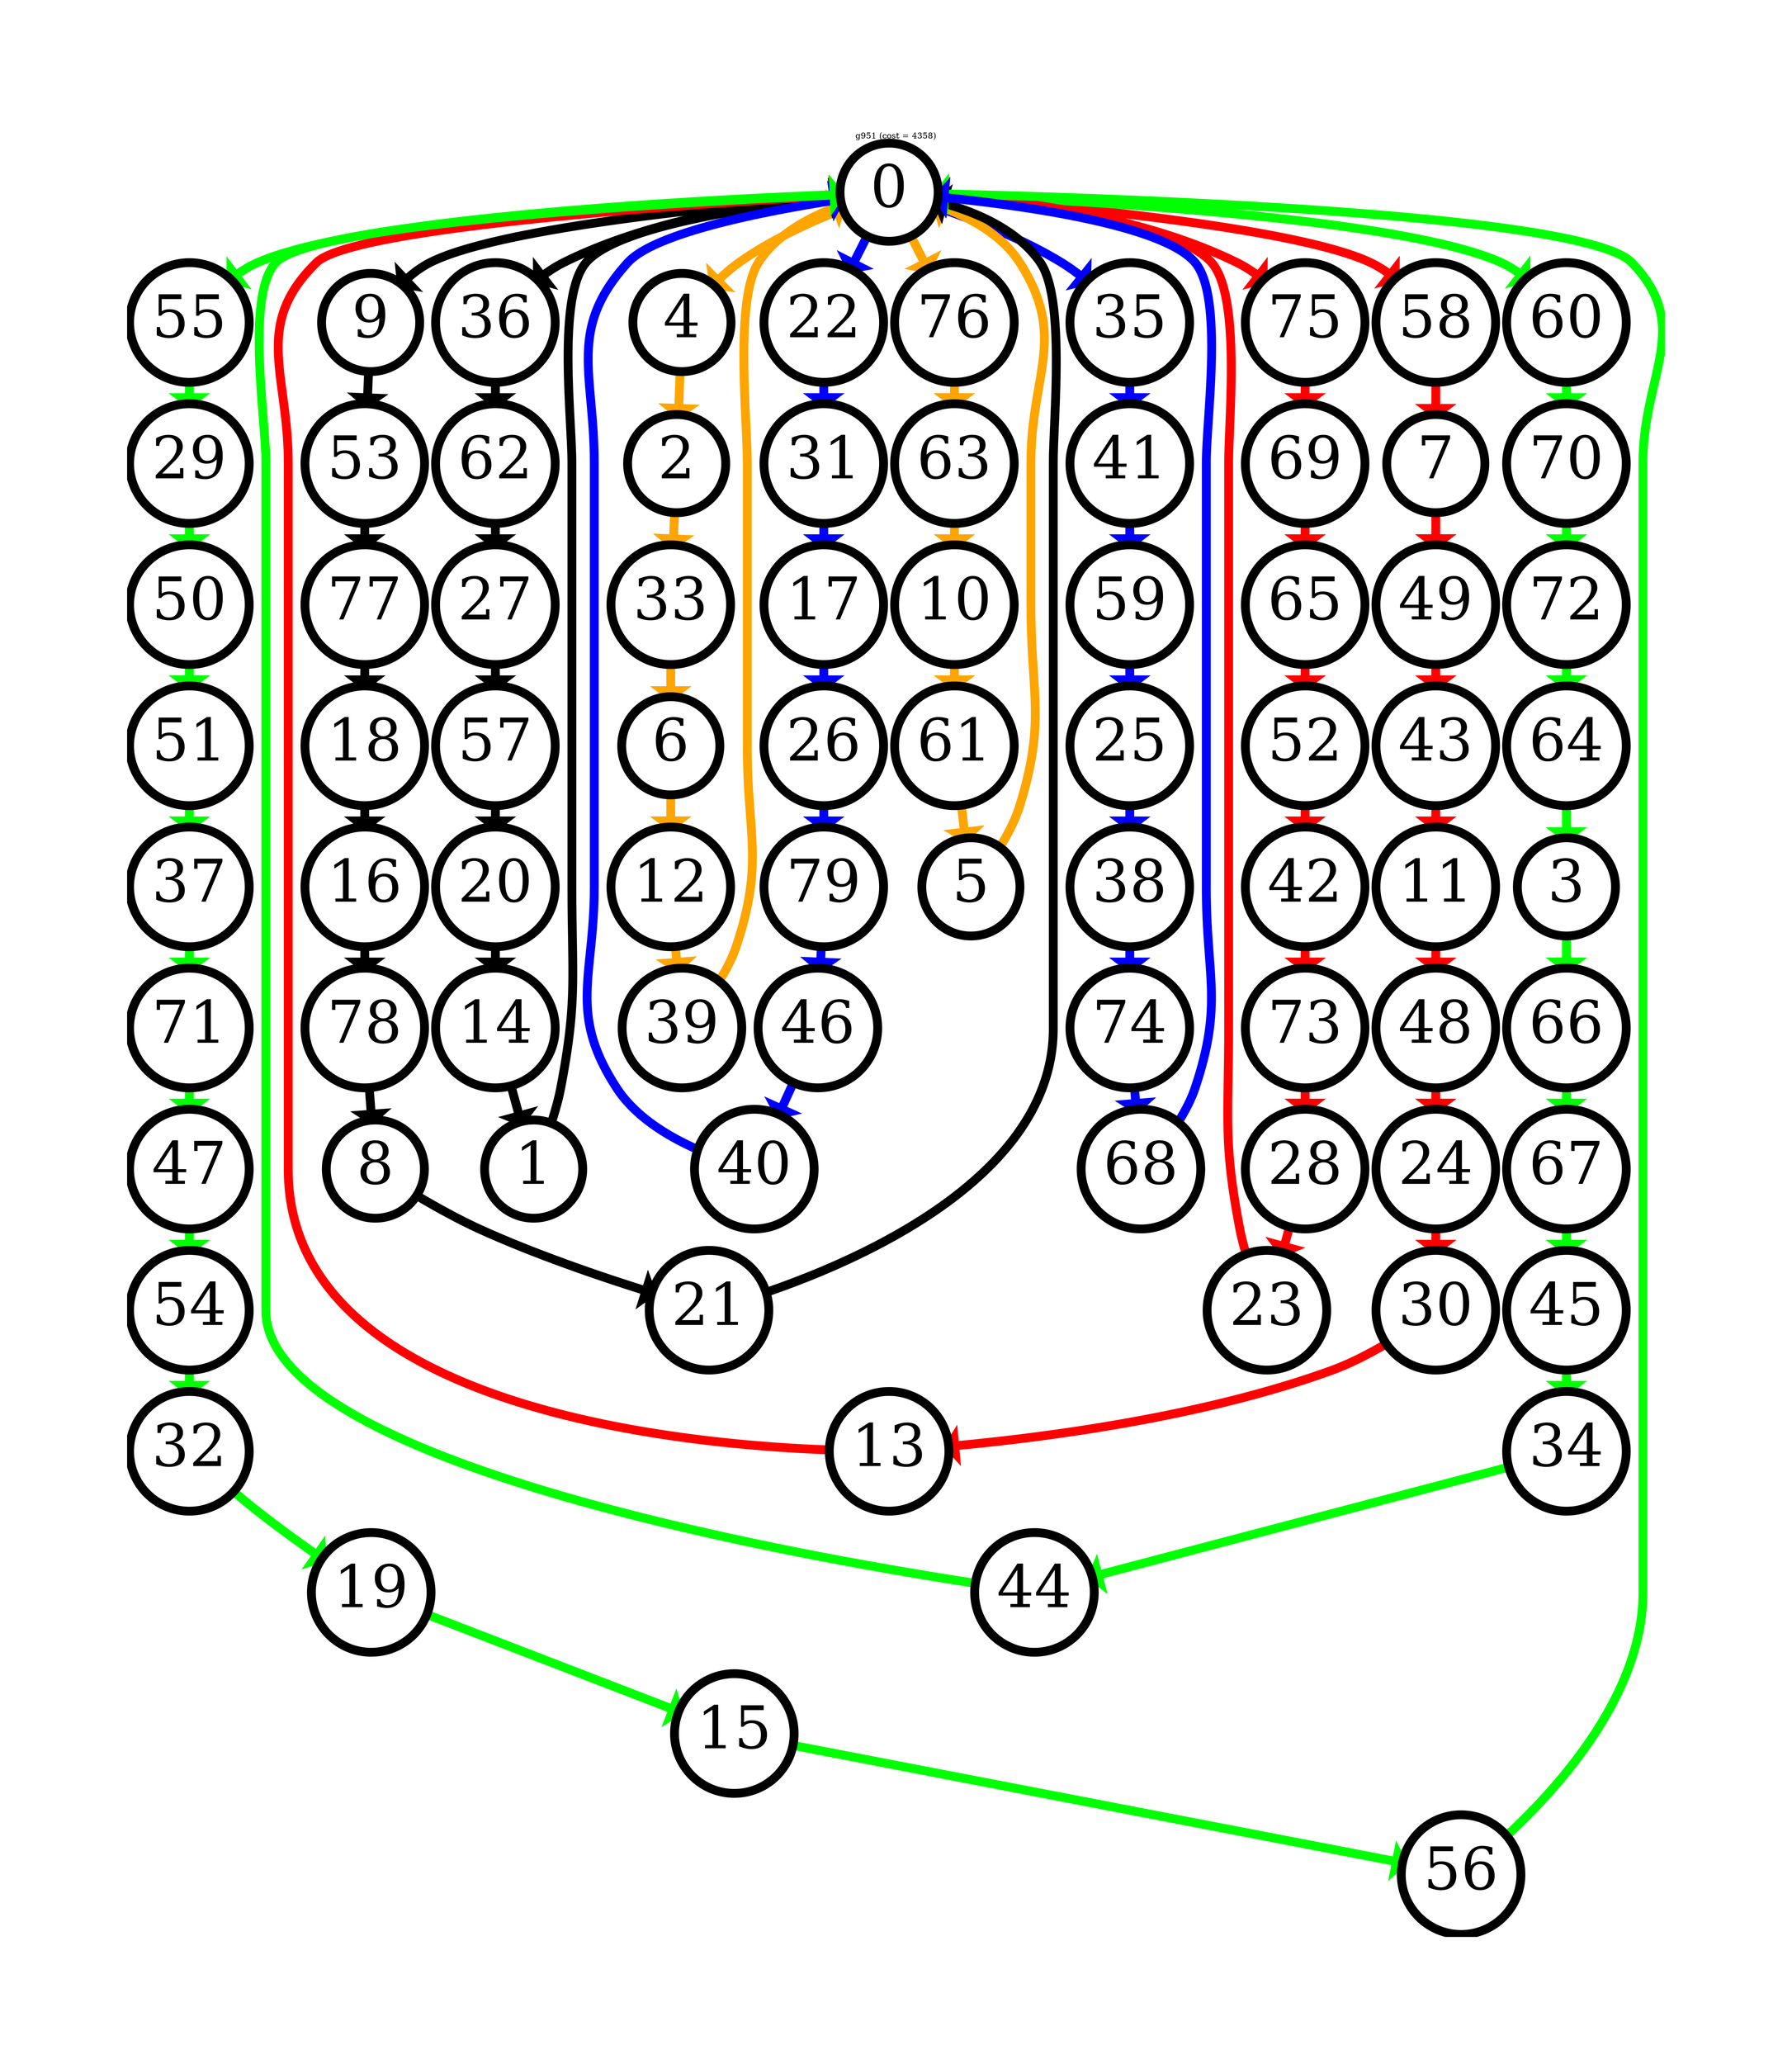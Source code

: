 digraph g {
labelloc="t";
label="g951 (cost = 4358)";
margin="3,3!";
outputorder="edgesfirst";
node [fontsize = 100, shape=circle, fillcolor=white, style=filled];
0 [pos = "92,92!", penwidth=15];
1 [pos = "88,58!", penwidth=15];
2 [pos = "70,6!", penwidth=15];
3 [pos = "57,59!", penwidth=15];
4 [pos = "0,98!", penwidth=15];
5 [pos = "61,38!", penwidth=15];
6 [pos = "65,22!", penwidth=15];
7 [pos = "91,52!", penwidth=15];
8 [pos = "59,2!", penwidth=15];
9 [pos = "3,54!", penwidth=15];
10 [pos = "95,38!", penwidth=15];
11 [pos = "80,28!", penwidth=15];
12 [pos = "66,42!", penwidth=15];
13 [pos = "79,74!", penwidth=15];
14 [pos = "99,25!", penwidth=15];
15 [pos = "20,43!", penwidth=15];
16 [pos = "40,3!", penwidth=15];
17 [pos = "50,42!", penwidth=15];
18 [pos = "97,0!", penwidth=15];
19 [pos = "21,19!", penwidth=15];
20 [pos = "36,21!", penwidth=15];
21 [pos = "100,61!", penwidth=15];
22 [pos = "11,85!", penwidth=15];
23 [pos = "69,35!", penwidth=15];
24 [pos = "69,22!", penwidth=15];
25 [pos = "29,35!", penwidth=15];
26 [pos = "14,9!", penwidth=15];
27 [pos = "50,33!", penwidth=15];
28 [pos = "89,17!", penwidth=15];
29 [pos = "57,44!", penwidth=15];
30 [pos = "60,25!", penwidth=15];
31 [pos = "48,42!", penwidth=15];
32 [pos = "17,93!", penwidth=15];
33 [pos = "21,50!", penwidth=15];
34 [pos = "77,18!", penwidth=15];
35 [pos = "2,4!", penwidth=15];
36 [pos = "63,83!", penwidth=15];
37 [pos = "68,6!", penwidth=15];
38 [pos = "41,95!", penwidth=15];
39 [pos = "48,54!", penwidth=15];
40 [pos = "98,73!", penwidth=15];
41 [pos = "26,38!", penwidth=15];
42 [pos = "69,76!", penwidth=15];
43 [pos = "40,1!", penwidth=15];
44 [pos = "65,41!", penwidth=15];
45 [pos = "14,86!", penwidth=15];
46 [pos = "32,39!", penwidth=15];
47 [pos = "14,24!", penwidth=15];
48 [pos = "96,5!", penwidth=15];
49 [pos = "82,98!", penwidth=15];
50 [pos = "23,85!", penwidth=15];
51 [pos = "63,69!", penwidth=15];
52 [pos = "87,19!", penwidth=15];
53 [pos = "56,75!", penwidth=15];
54 [pos = "15,63!", penwidth=15];
55 [pos = "10,45!", penwidth=15];
56 [pos = "7,30!", penwidth=15];
57 [pos = "31,11!", penwidth=15];
58 [pos = "36,93!", penwidth=15];
59 [pos = "50,31!", penwidth=15];
60 [pos = "49,52!", penwidth=15];
61 [pos = "39,10!", penwidth=15];
62 [pos = "76,40!", penwidth=15];
63 [pos = "83,34!", penwidth=15];
64 [pos = "33,51!", penwidth=15];
65 [pos = "0,15!", penwidth=15];
66 [pos = "52,82!", penwidth=15];
67 [pos = "52,82!", penwidth=15];
68 [pos = "46,6!", penwidth=15];
69 [pos = "3,26!", penwidth=15];
70 [pos = "46,80!", penwidth=15];
71 [pos = "94,30!", penwidth=15];
72 [pos = "26,76!", penwidth=15];
73 [pos = "75,92!", penwidth=15];
74 [pos = "57,51!", penwidth=15];
75 [pos = "34,21!", penwidth=15];
76 [pos = "28,80!", penwidth=15];
77 [pos = "59,66!", penwidth=15];
78 [pos = "51,16!", penwidth=15];
79 [pos = "87,11!", penwidth=15];
0->35 [color=blue, penwidth=15];
35->41 [color=blue, penwidth=15];
41->59 [color=blue, penwidth=15];
59->25 [color=blue, penwidth=15];
25->38 [color=blue, penwidth=15];
38->74 [color=blue, penwidth=15];
74->68 [color=blue, penwidth=15];
68->0 [color=blue, penwidth=15];
0->58 [color=red, penwidth=15];
58->7 [color=red, penwidth=15];
7->49 [color=red, penwidth=15];
49->43 [color=red, penwidth=15];
43->11 [color=red, penwidth=15];
11->48 [color=red, penwidth=15];
48->24 [color=red, penwidth=15];
24->30 [color=red, penwidth=15];
30->13 [color=red, penwidth=15];
13->0 [color=red, penwidth=15];
0->9 [color=black, penwidth=15];
9->53 [color=black, penwidth=15];
53->77 [color=black, penwidth=15];
77->18 [color=black, penwidth=15];
18->16 [color=black, penwidth=15];
16->78 [color=black, penwidth=15];
78->8 [color=black, penwidth=15];
8->21 [color=black, penwidth=15];
21->0 [color=black, penwidth=15];
0->60 [color=green, penwidth=15];
60->70 [color=green, penwidth=15];
70->72 [color=green, penwidth=15];
72->64 [color=green, penwidth=15];
64->3 [color=green, penwidth=15];
3->66 [color=green, penwidth=15];
66->67 [color=green, penwidth=15];
67->45 [color=green, penwidth=15];
45->34 [color=green, penwidth=15];
34->44 [color=green, penwidth=15];
44->0 [color=green, penwidth=15];
0->76 [color=orange, penwidth=15];
76->63 [color=orange, penwidth=15];
63->10 [color=orange, penwidth=15];
10->61 [color=orange, penwidth=15];
61->5 [color=orange, penwidth=15];
5->0 [color=orange, penwidth=15];
0->22 [color=blue, penwidth=15];
22->31 [color=blue, penwidth=15];
31->17 [color=blue, penwidth=15];
17->26 [color=blue, penwidth=15];
26->79 [color=blue, penwidth=15];
79->46 [color=blue, penwidth=15];
46->40 [color=blue, penwidth=15];
40->0 [color=blue, penwidth=15];
0->75 [color=red, penwidth=15];
75->69 [color=red, penwidth=15];
69->65 [color=red, penwidth=15];
65->52 [color=red, penwidth=15];
52->42 [color=red, penwidth=15];
42->73 [color=red, penwidth=15];
73->28 [color=red, penwidth=15];
28->23 [color=red, penwidth=15];
23->0 [color=red, penwidth=15];
0->36 [color=black, penwidth=15];
36->62 [color=black, penwidth=15];
62->27 [color=black, penwidth=15];
27->57 [color=black, penwidth=15];
57->20 [color=black, penwidth=15];
20->14 [color=black, penwidth=15];
14->1 [color=black, penwidth=15];
1->0 [color=black, penwidth=15];
0->55 [color=green, penwidth=15];
55->29 [color=green, penwidth=15];
29->50 [color=green, penwidth=15];
50->51 [color=green, penwidth=15];
51->37 [color=green, penwidth=15];
37->71 [color=green, penwidth=15];
71->47 [color=green, penwidth=15];
47->54 [color=green, penwidth=15];
54->32 [color=green, penwidth=15];
32->19 [color=green, penwidth=15];
19->15 [color=green, penwidth=15];
15->56 [color=green, penwidth=15];
56->0 [color=green, penwidth=15];
0->4 [color=orange, penwidth=15];
4->2 [color=orange, penwidth=15];
2->33 [color=orange, penwidth=15];
33->6 [color=orange, penwidth=15];
6->12 [color=orange, penwidth=15];
12->39 [color=orange, penwidth=15];
39->0 [color=orange, penwidth=15];
}